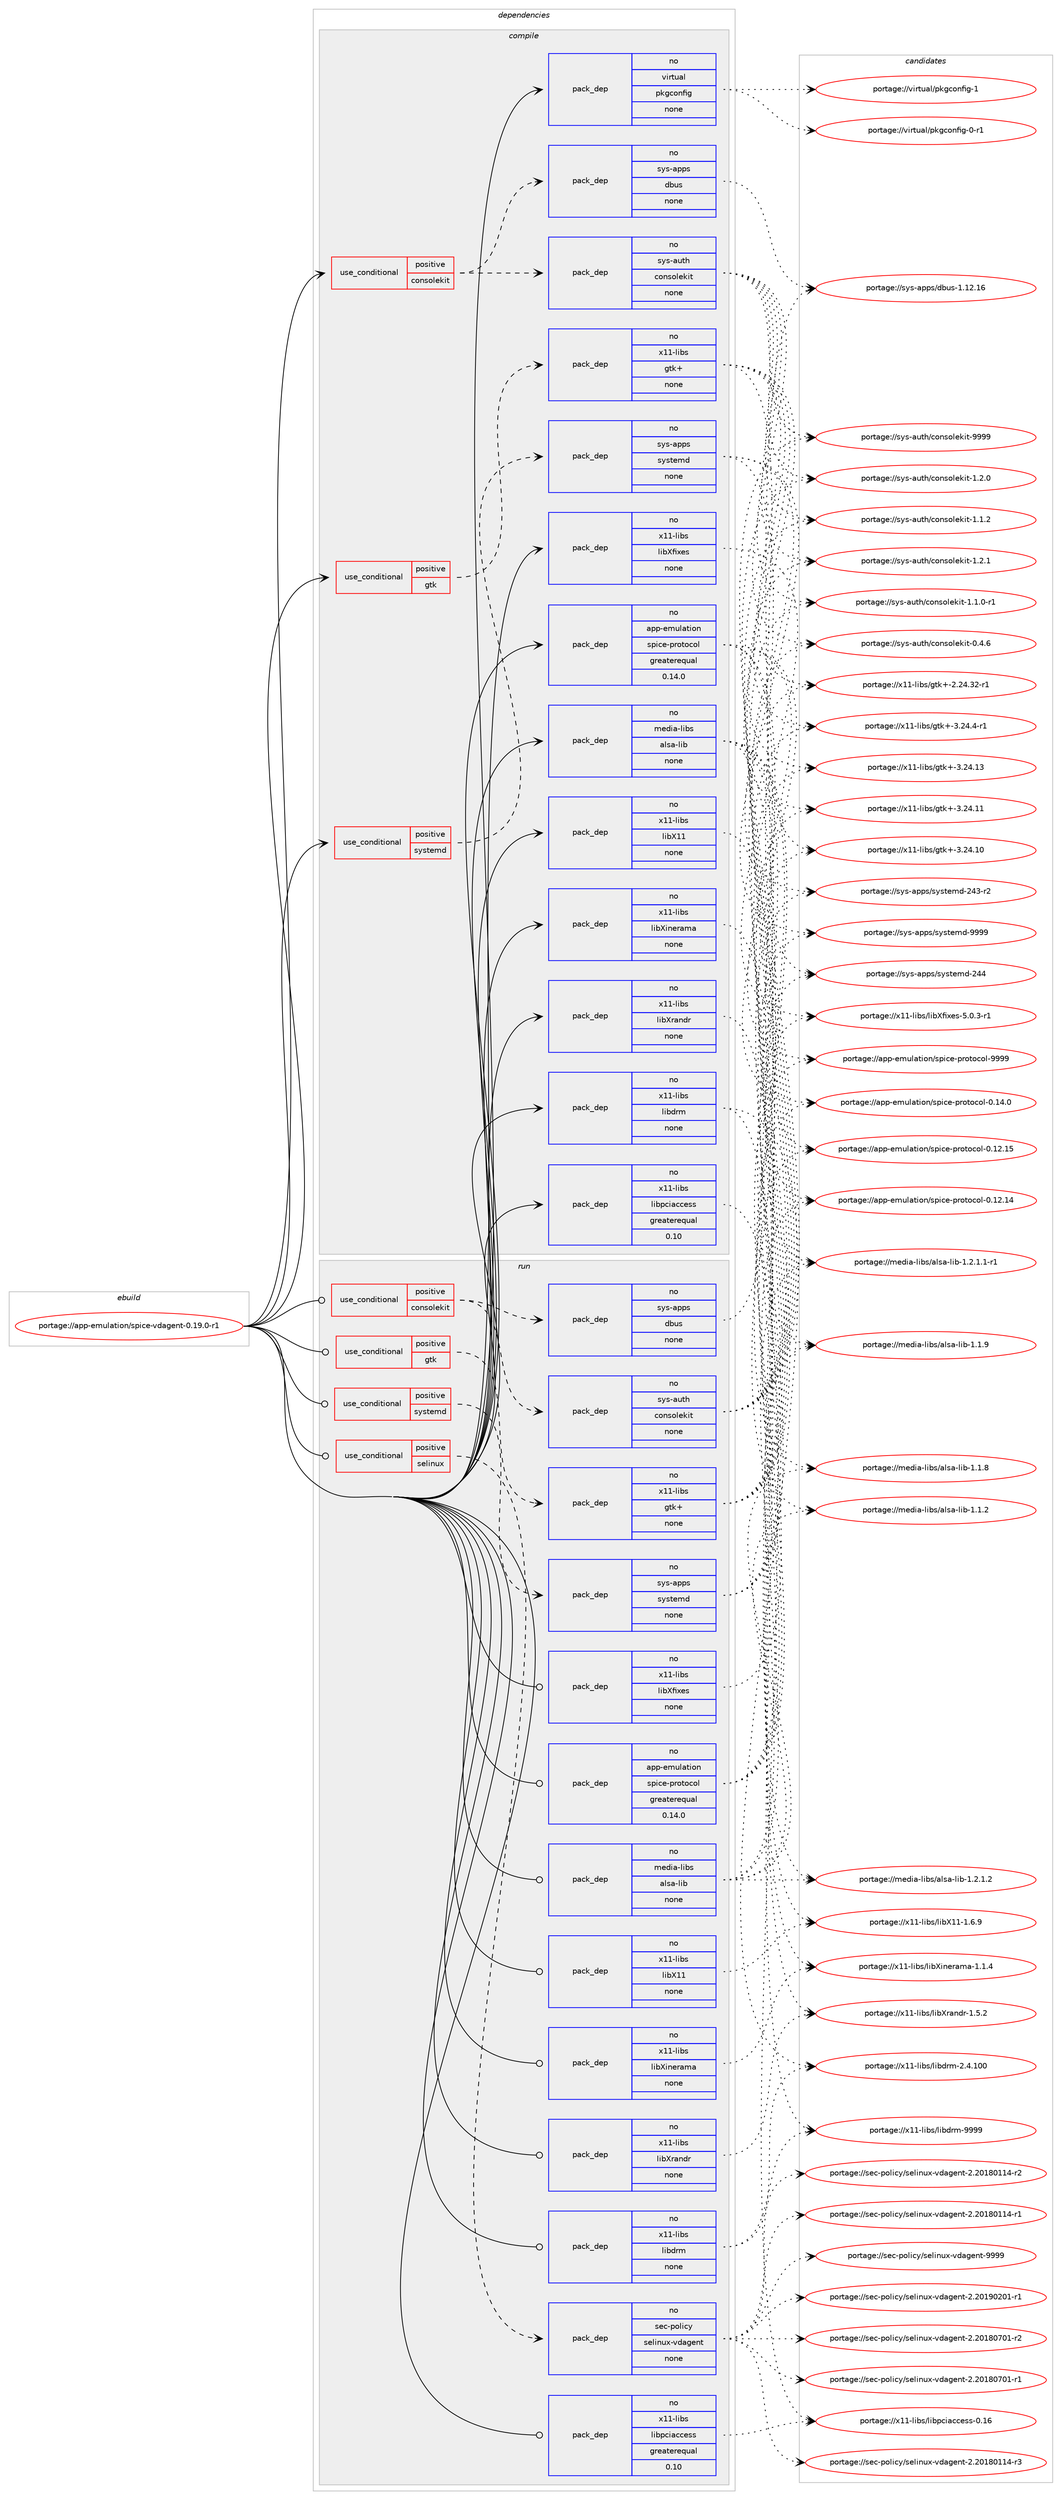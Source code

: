 digraph prolog {

# *************
# Graph options
# *************

newrank=true;
concentrate=true;
compound=true;
graph [rankdir=LR,fontname=Helvetica,fontsize=10,ranksep=1.5];#, ranksep=2.5, nodesep=0.2];
edge  [arrowhead=vee];
node  [fontname=Helvetica,fontsize=10];

# **********
# The ebuild
# **********

subgraph cluster_leftcol {
color=gray;
label=<<i>ebuild</i>>;
id [label="portage://app-emulation/spice-vdagent-0.19.0-r1", color=red, width=4, href="../app-emulation/spice-vdagent-0.19.0-r1.svg"];
}

# ****************
# The dependencies
# ****************

subgraph cluster_midcol {
color=gray;
label=<<i>dependencies</i>>;
subgraph cluster_compile {
fillcolor="#eeeeee";
style=filled;
label=<<i>compile</i>>;
subgraph cond147093 {
dependency625715 [label=<<TABLE BORDER="0" CELLBORDER="1" CELLSPACING="0" CELLPADDING="4"><TR><TD ROWSPAN="3" CELLPADDING="10">use_conditional</TD></TR><TR><TD>positive</TD></TR><TR><TD>consolekit</TD></TR></TABLE>>, shape=none, color=red];
subgraph pack470274 {
dependency625716 [label=<<TABLE BORDER="0" CELLBORDER="1" CELLSPACING="0" CELLPADDING="4" WIDTH="220"><TR><TD ROWSPAN="6" CELLPADDING="30">pack_dep</TD></TR><TR><TD WIDTH="110">no</TD></TR><TR><TD>sys-auth</TD></TR><TR><TD>consolekit</TD></TR><TR><TD>none</TD></TR><TR><TD></TD></TR></TABLE>>, shape=none, color=blue];
}
dependency625715:e -> dependency625716:w [weight=20,style="dashed",arrowhead="vee"];
subgraph pack470275 {
dependency625717 [label=<<TABLE BORDER="0" CELLBORDER="1" CELLSPACING="0" CELLPADDING="4" WIDTH="220"><TR><TD ROWSPAN="6" CELLPADDING="30">pack_dep</TD></TR><TR><TD WIDTH="110">no</TD></TR><TR><TD>sys-apps</TD></TR><TR><TD>dbus</TD></TR><TR><TD>none</TD></TR><TR><TD></TD></TR></TABLE>>, shape=none, color=blue];
}
dependency625715:e -> dependency625717:w [weight=20,style="dashed",arrowhead="vee"];
}
id:e -> dependency625715:w [weight=20,style="solid",arrowhead="vee"];
subgraph cond147094 {
dependency625718 [label=<<TABLE BORDER="0" CELLBORDER="1" CELLSPACING="0" CELLPADDING="4"><TR><TD ROWSPAN="3" CELLPADDING="10">use_conditional</TD></TR><TR><TD>positive</TD></TR><TR><TD>gtk</TD></TR></TABLE>>, shape=none, color=red];
subgraph pack470276 {
dependency625719 [label=<<TABLE BORDER="0" CELLBORDER="1" CELLSPACING="0" CELLPADDING="4" WIDTH="220"><TR><TD ROWSPAN="6" CELLPADDING="30">pack_dep</TD></TR><TR><TD WIDTH="110">no</TD></TR><TR><TD>x11-libs</TD></TR><TR><TD>gtk+</TD></TR><TR><TD>none</TD></TR><TR><TD></TD></TR></TABLE>>, shape=none, color=blue];
}
dependency625718:e -> dependency625719:w [weight=20,style="dashed",arrowhead="vee"];
}
id:e -> dependency625718:w [weight=20,style="solid",arrowhead="vee"];
subgraph cond147095 {
dependency625720 [label=<<TABLE BORDER="0" CELLBORDER="1" CELLSPACING="0" CELLPADDING="4"><TR><TD ROWSPAN="3" CELLPADDING="10">use_conditional</TD></TR><TR><TD>positive</TD></TR><TR><TD>systemd</TD></TR></TABLE>>, shape=none, color=red];
subgraph pack470277 {
dependency625721 [label=<<TABLE BORDER="0" CELLBORDER="1" CELLSPACING="0" CELLPADDING="4" WIDTH="220"><TR><TD ROWSPAN="6" CELLPADDING="30">pack_dep</TD></TR><TR><TD WIDTH="110">no</TD></TR><TR><TD>sys-apps</TD></TR><TR><TD>systemd</TD></TR><TR><TD>none</TD></TR><TR><TD></TD></TR></TABLE>>, shape=none, color=blue];
}
dependency625720:e -> dependency625721:w [weight=20,style="dashed",arrowhead="vee"];
}
id:e -> dependency625720:w [weight=20,style="solid",arrowhead="vee"];
subgraph pack470278 {
dependency625722 [label=<<TABLE BORDER="0" CELLBORDER="1" CELLSPACING="0" CELLPADDING="4" WIDTH="220"><TR><TD ROWSPAN="6" CELLPADDING="30">pack_dep</TD></TR><TR><TD WIDTH="110">no</TD></TR><TR><TD>app-emulation</TD></TR><TR><TD>spice-protocol</TD></TR><TR><TD>greaterequal</TD></TR><TR><TD>0.14.0</TD></TR></TABLE>>, shape=none, color=blue];
}
id:e -> dependency625722:w [weight=20,style="solid",arrowhead="vee"];
subgraph pack470279 {
dependency625723 [label=<<TABLE BORDER="0" CELLBORDER="1" CELLSPACING="0" CELLPADDING="4" WIDTH="220"><TR><TD ROWSPAN="6" CELLPADDING="30">pack_dep</TD></TR><TR><TD WIDTH="110">no</TD></TR><TR><TD>media-libs</TD></TR><TR><TD>alsa-lib</TD></TR><TR><TD>none</TD></TR><TR><TD></TD></TR></TABLE>>, shape=none, color=blue];
}
id:e -> dependency625723:w [weight=20,style="solid",arrowhead="vee"];
subgraph pack470280 {
dependency625724 [label=<<TABLE BORDER="0" CELLBORDER="1" CELLSPACING="0" CELLPADDING="4" WIDTH="220"><TR><TD ROWSPAN="6" CELLPADDING="30">pack_dep</TD></TR><TR><TD WIDTH="110">no</TD></TR><TR><TD>virtual</TD></TR><TR><TD>pkgconfig</TD></TR><TR><TD>none</TD></TR><TR><TD></TD></TR></TABLE>>, shape=none, color=blue];
}
id:e -> dependency625724:w [weight=20,style="solid",arrowhead="vee"];
subgraph pack470281 {
dependency625725 [label=<<TABLE BORDER="0" CELLBORDER="1" CELLSPACING="0" CELLPADDING="4" WIDTH="220"><TR><TD ROWSPAN="6" CELLPADDING="30">pack_dep</TD></TR><TR><TD WIDTH="110">no</TD></TR><TR><TD>x11-libs</TD></TR><TR><TD>libX11</TD></TR><TR><TD>none</TD></TR><TR><TD></TD></TR></TABLE>>, shape=none, color=blue];
}
id:e -> dependency625725:w [weight=20,style="solid",arrowhead="vee"];
subgraph pack470282 {
dependency625726 [label=<<TABLE BORDER="0" CELLBORDER="1" CELLSPACING="0" CELLPADDING="4" WIDTH="220"><TR><TD ROWSPAN="6" CELLPADDING="30">pack_dep</TD></TR><TR><TD WIDTH="110">no</TD></TR><TR><TD>x11-libs</TD></TR><TR><TD>libXfixes</TD></TR><TR><TD>none</TD></TR><TR><TD></TD></TR></TABLE>>, shape=none, color=blue];
}
id:e -> dependency625726:w [weight=20,style="solid",arrowhead="vee"];
subgraph pack470283 {
dependency625727 [label=<<TABLE BORDER="0" CELLBORDER="1" CELLSPACING="0" CELLPADDING="4" WIDTH="220"><TR><TD ROWSPAN="6" CELLPADDING="30">pack_dep</TD></TR><TR><TD WIDTH="110">no</TD></TR><TR><TD>x11-libs</TD></TR><TR><TD>libXinerama</TD></TR><TR><TD>none</TD></TR><TR><TD></TD></TR></TABLE>>, shape=none, color=blue];
}
id:e -> dependency625727:w [weight=20,style="solid",arrowhead="vee"];
subgraph pack470284 {
dependency625728 [label=<<TABLE BORDER="0" CELLBORDER="1" CELLSPACING="0" CELLPADDING="4" WIDTH="220"><TR><TD ROWSPAN="6" CELLPADDING="30">pack_dep</TD></TR><TR><TD WIDTH="110">no</TD></TR><TR><TD>x11-libs</TD></TR><TR><TD>libXrandr</TD></TR><TR><TD>none</TD></TR><TR><TD></TD></TR></TABLE>>, shape=none, color=blue];
}
id:e -> dependency625728:w [weight=20,style="solid",arrowhead="vee"];
subgraph pack470285 {
dependency625729 [label=<<TABLE BORDER="0" CELLBORDER="1" CELLSPACING="0" CELLPADDING="4" WIDTH="220"><TR><TD ROWSPAN="6" CELLPADDING="30">pack_dep</TD></TR><TR><TD WIDTH="110">no</TD></TR><TR><TD>x11-libs</TD></TR><TR><TD>libdrm</TD></TR><TR><TD>none</TD></TR><TR><TD></TD></TR></TABLE>>, shape=none, color=blue];
}
id:e -> dependency625729:w [weight=20,style="solid",arrowhead="vee"];
subgraph pack470286 {
dependency625730 [label=<<TABLE BORDER="0" CELLBORDER="1" CELLSPACING="0" CELLPADDING="4" WIDTH="220"><TR><TD ROWSPAN="6" CELLPADDING="30">pack_dep</TD></TR><TR><TD WIDTH="110">no</TD></TR><TR><TD>x11-libs</TD></TR><TR><TD>libpciaccess</TD></TR><TR><TD>greaterequal</TD></TR><TR><TD>0.10</TD></TR></TABLE>>, shape=none, color=blue];
}
id:e -> dependency625730:w [weight=20,style="solid",arrowhead="vee"];
}
subgraph cluster_compileandrun {
fillcolor="#eeeeee";
style=filled;
label=<<i>compile and run</i>>;
}
subgraph cluster_run {
fillcolor="#eeeeee";
style=filled;
label=<<i>run</i>>;
subgraph cond147096 {
dependency625731 [label=<<TABLE BORDER="0" CELLBORDER="1" CELLSPACING="0" CELLPADDING="4"><TR><TD ROWSPAN="3" CELLPADDING="10">use_conditional</TD></TR><TR><TD>positive</TD></TR><TR><TD>consolekit</TD></TR></TABLE>>, shape=none, color=red];
subgraph pack470287 {
dependency625732 [label=<<TABLE BORDER="0" CELLBORDER="1" CELLSPACING="0" CELLPADDING="4" WIDTH="220"><TR><TD ROWSPAN="6" CELLPADDING="30">pack_dep</TD></TR><TR><TD WIDTH="110">no</TD></TR><TR><TD>sys-auth</TD></TR><TR><TD>consolekit</TD></TR><TR><TD>none</TD></TR><TR><TD></TD></TR></TABLE>>, shape=none, color=blue];
}
dependency625731:e -> dependency625732:w [weight=20,style="dashed",arrowhead="vee"];
subgraph pack470288 {
dependency625733 [label=<<TABLE BORDER="0" CELLBORDER="1" CELLSPACING="0" CELLPADDING="4" WIDTH="220"><TR><TD ROWSPAN="6" CELLPADDING="30">pack_dep</TD></TR><TR><TD WIDTH="110">no</TD></TR><TR><TD>sys-apps</TD></TR><TR><TD>dbus</TD></TR><TR><TD>none</TD></TR><TR><TD></TD></TR></TABLE>>, shape=none, color=blue];
}
dependency625731:e -> dependency625733:w [weight=20,style="dashed",arrowhead="vee"];
}
id:e -> dependency625731:w [weight=20,style="solid",arrowhead="odot"];
subgraph cond147097 {
dependency625734 [label=<<TABLE BORDER="0" CELLBORDER="1" CELLSPACING="0" CELLPADDING="4"><TR><TD ROWSPAN="3" CELLPADDING="10">use_conditional</TD></TR><TR><TD>positive</TD></TR><TR><TD>gtk</TD></TR></TABLE>>, shape=none, color=red];
subgraph pack470289 {
dependency625735 [label=<<TABLE BORDER="0" CELLBORDER="1" CELLSPACING="0" CELLPADDING="4" WIDTH="220"><TR><TD ROWSPAN="6" CELLPADDING="30">pack_dep</TD></TR><TR><TD WIDTH="110">no</TD></TR><TR><TD>x11-libs</TD></TR><TR><TD>gtk+</TD></TR><TR><TD>none</TD></TR><TR><TD></TD></TR></TABLE>>, shape=none, color=blue];
}
dependency625734:e -> dependency625735:w [weight=20,style="dashed",arrowhead="vee"];
}
id:e -> dependency625734:w [weight=20,style="solid",arrowhead="odot"];
subgraph cond147098 {
dependency625736 [label=<<TABLE BORDER="0" CELLBORDER="1" CELLSPACING="0" CELLPADDING="4"><TR><TD ROWSPAN="3" CELLPADDING="10">use_conditional</TD></TR><TR><TD>positive</TD></TR><TR><TD>selinux</TD></TR></TABLE>>, shape=none, color=red];
subgraph pack470290 {
dependency625737 [label=<<TABLE BORDER="0" CELLBORDER="1" CELLSPACING="0" CELLPADDING="4" WIDTH="220"><TR><TD ROWSPAN="6" CELLPADDING="30">pack_dep</TD></TR><TR><TD WIDTH="110">no</TD></TR><TR><TD>sec-policy</TD></TR><TR><TD>selinux-vdagent</TD></TR><TR><TD>none</TD></TR><TR><TD></TD></TR></TABLE>>, shape=none, color=blue];
}
dependency625736:e -> dependency625737:w [weight=20,style="dashed",arrowhead="vee"];
}
id:e -> dependency625736:w [weight=20,style="solid",arrowhead="odot"];
subgraph cond147099 {
dependency625738 [label=<<TABLE BORDER="0" CELLBORDER="1" CELLSPACING="0" CELLPADDING="4"><TR><TD ROWSPAN="3" CELLPADDING="10">use_conditional</TD></TR><TR><TD>positive</TD></TR><TR><TD>systemd</TD></TR></TABLE>>, shape=none, color=red];
subgraph pack470291 {
dependency625739 [label=<<TABLE BORDER="0" CELLBORDER="1" CELLSPACING="0" CELLPADDING="4" WIDTH="220"><TR><TD ROWSPAN="6" CELLPADDING="30">pack_dep</TD></TR><TR><TD WIDTH="110">no</TD></TR><TR><TD>sys-apps</TD></TR><TR><TD>systemd</TD></TR><TR><TD>none</TD></TR><TR><TD></TD></TR></TABLE>>, shape=none, color=blue];
}
dependency625738:e -> dependency625739:w [weight=20,style="dashed",arrowhead="vee"];
}
id:e -> dependency625738:w [weight=20,style="solid",arrowhead="odot"];
subgraph pack470292 {
dependency625740 [label=<<TABLE BORDER="0" CELLBORDER="1" CELLSPACING="0" CELLPADDING="4" WIDTH="220"><TR><TD ROWSPAN="6" CELLPADDING="30">pack_dep</TD></TR><TR><TD WIDTH="110">no</TD></TR><TR><TD>app-emulation</TD></TR><TR><TD>spice-protocol</TD></TR><TR><TD>greaterequal</TD></TR><TR><TD>0.14.0</TD></TR></TABLE>>, shape=none, color=blue];
}
id:e -> dependency625740:w [weight=20,style="solid",arrowhead="odot"];
subgraph pack470293 {
dependency625741 [label=<<TABLE BORDER="0" CELLBORDER="1" CELLSPACING="0" CELLPADDING="4" WIDTH="220"><TR><TD ROWSPAN="6" CELLPADDING="30">pack_dep</TD></TR><TR><TD WIDTH="110">no</TD></TR><TR><TD>media-libs</TD></TR><TR><TD>alsa-lib</TD></TR><TR><TD>none</TD></TR><TR><TD></TD></TR></TABLE>>, shape=none, color=blue];
}
id:e -> dependency625741:w [weight=20,style="solid",arrowhead="odot"];
subgraph pack470294 {
dependency625742 [label=<<TABLE BORDER="0" CELLBORDER="1" CELLSPACING="0" CELLPADDING="4" WIDTH="220"><TR><TD ROWSPAN="6" CELLPADDING="30">pack_dep</TD></TR><TR><TD WIDTH="110">no</TD></TR><TR><TD>x11-libs</TD></TR><TR><TD>libX11</TD></TR><TR><TD>none</TD></TR><TR><TD></TD></TR></TABLE>>, shape=none, color=blue];
}
id:e -> dependency625742:w [weight=20,style="solid",arrowhead="odot"];
subgraph pack470295 {
dependency625743 [label=<<TABLE BORDER="0" CELLBORDER="1" CELLSPACING="0" CELLPADDING="4" WIDTH="220"><TR><TD ROWSPAN="6" CELLPADDING="30">pack_dep</TD></TR><TR><TD WIDTH="110">no</TD></TR><TR><TD>x11-libs</TD></TR><TR><TD>libXfixes</TD></TR><TR><TD>none</TD></TR><TR><TD></TD></TR></TABLE>>, shape=none, color=blue];
}
id:e -> dependency625743:w [weight=20,style="solid",arrowhead="odot"];
subgraph pack470296 {
dependency625744 [label=<<TABLE BORDER="0" CELLBORDER="1" CELLSPACING="0" CELLPADDING="4" WIDTH="220"><TR><TD ROWSPAN="6" CELLPADDING="30">pack_dep</TD></TR><TR><TD WIDTH="110">no</TD></TR><TR><TD>x11-libs</TD></TR><TR><TD>libXinerama</TD></TR><TR><TD>none</TD></TR><TR><TD></TD></TR></TABLE>>, shape=none, color=blue];
}
id:e -> dependency625744:w [weight=20,style="solid",arrowhead="odot"];
subgraph pack470297 {
dependency625745 [label=<<TABLE BORDER="0" CELLBORDER="1" CELLSPACING="0" CELLPADDING="4" WIDTH="220"><TR><TD ROWSPAN="6" CELLPADDING="30">pack_dep</TD></TR><TR><TD WIDTH="110">no</TD></TR><TR><TD>x11-libs</TD></TR><TR><TD>libXrandr</TD></TR><TR><TD>none</TD></TR><TR><TD></TD></TR></TABLE>>, shape=none, color=blue];
}
id:e -> dependency625745:w [weight=20,style="solid",arrowhead="odot"];
subgraph pack470298 {
dependency625746 [label=<<TABLE BORDER="0" CELLBORDER="1" CELLSPACING="0" CELLPADDING="4" WIDTH="220"><TR><TD ROWSPAN="6" CELLPADDING="30">pack_dep</TD></TR><TR><TD WIDTH="110">no</TD></TR><TR><TD>x11-libs</TD></TR><TR><TD>libdrm</TD></TR><TR><TD>none</TD></TR><TR><TD></TD></TR></TABLE>>, shape=none, color=blue];
}
id:e -> dependency625746:w [weight=20,style="solid",arrowhead="odot"];
subgraph pack470299 {
dependency625747 [label=<<TABLE BORDER="0" CELLBORDER="1" CELLSPACING="0" CELLPADDING="4" WIDTH="220"><TR><TD ROWSPAN="6" CELLPADDING="30">pack_dep</TD></TR><TR><TD WIDTH="110">no</TD></TR><TR><TD>x11-libs</TD></TR><TR><TD>libpciaccess</TD></TR><TR><TD>greaterequal</TD></TR><TR><TD>0.10</TD></TR></TABLE>>, shape=none, color=blue];
}
id:e -> dependency625747:w [weight=20,style="solid",arrowhead="odot"];
}
}

# **************
# The candidates
# **************

subgraph cluster_choices {
rank=same;
color=gray;
label=<<i>candidates</i>>;

subgraph choice470274 {
color=black;
nodesep=1;
choice115121115459711711610447991111101151111081011071051164557575757 [label="portage://sys-auth/consolekit-9999", color=red, width=4,href="../sys-auth/consolekit-9999.svg"];
choice11512111545971171161044799111110115111108101107105116454946504649 [label="portage://sys-auth/consolekit-1.2.1", color=red, width=4,href="../sys-auth/consolekit-1.2.1.svg"];
choice11512111545971171161044799111110115111108101107105116454946504648 [label="portage://sys-auth/consolekit-1.2.0", color=red, width=4,href="../sys-auth/consolekit-1.2.0.svg"];
choice11512111545971171161044799111110115111108101107105116454946494650 [label="portage://sys-auth/consolekit-1.1.2", color=red, width=4,href="../sys-auth/consolekit-1.1.2.svg"];
choice115121115459711711610447991111101151111081011071051164549464946484511449 [label="portage://sys-auth/consolekit-1.1.0-r1", color=red, width=4,href="../sys-auth/consolekit-1.1.0-r1.svg"];
choice11512111545971171161044799111110115111108101107105116454846524654 [label="portage://sys-auth/consolekit-0.4.6", color=red, width=4,href="../sys-auth/consolekit-0.4.6.svg"];
dependency625716:e -> choice115121115459711711610447991111101151111081011071051164557575757:w [style=dotted,weight="100"];
dependency625716:e -> choice11512111545971171161044799111110115111108101107105116454946504649:w [style=dotted,weight="100"];
dependency625716:e -> choice11512111545971171161044799111110115111108101107105116454946504648:w [style=dotted,weight="100"];
dependency625716:e -> choice11512111545971171161044799111110115111108101107105116454946494650:w [style=dotted,weight="100"];
dependency625716:e -> choice115121115459711711610447991111101151111081011071051164549464946484511449:w [style=dotted,weight="100"];
dependency625716:e -> choice11512111545971171161044799111110115111108101107105116454846524654:w [style=dotted,weight="100"];
}
subgraph choice470275 {
color=black;
nodesep=1;
choice115121115459711211211547100981171154549464950464954 [label="portage://sys-apps/dbus-1.12.16", color=red, width=4,href="../sys-apps/dbus-1.12.16.svg"];
dependency625717:e -> choice115121115459711211211547100981171154549464950464954:w [style=dotted,weight="100"];
}
subgraph choice470276 {
color=black;
nodesep=1;
choice120494945108105981154710311610743455146505246524511449 [label="portage://x11-libs/gtk+-3.24.4-r1", color=red, width=4,href="../x11-libs/gtk+-3.24.4-r1.svg"];
choice1204949451081059811547103116107434551465052464951 [label="portage://x11-libs/gtk+-3.24.13", color=red, width=4,href="../x11-libs/gtk+-3.24.13.svg"];
choice1204949451081059811547103116107434551465052464949 [label="portage://x11-libs/gtk+-3.24.11", color=red, width=4,href="../x11-libs/gtk+-3.24.11.svg"];
choice1204949451081059811547103116107434551465052464948 [label="portage://x11-libs/gtk+-3.24.10", color=red, width=4,href="../x11-libs/gtk+-3.24.10.svg"];
choice12049494510810598115471031161074345504650524651504511449 [label="portage://x11-libs/gtk+-2.24.32-r1", color=red, width=4,href="../x11-libs/gtk+-2.24.32-r1.svg"];
dependency625719:e -> choice120494945108105981154710311610743455146505246524511449:w [style=dotted,weight="100"];
dependency625719:e -> choice1204949451081059811547103116107434551465052464951:w [style=dotted,weight="100"];
dependency625719:e -> choice1204949451081059811547103116107434551465052464949:w [style=dotted,weight="100"];
dependency625719:e -> choice1204949451081059811547103116107434551465052464948:w [style=dotted,weight="100"];
dependency625719:e -> choice12049494510810598115471031161074345504650524651504511449:w [style=dotted,weight="100"];
}
subgraph choice470277 {
color=black;
nodesep=1;
choice1151211154597112112115471151211151161011091004557575757 [label="portage://sys-apps/systemd-9999", color=red, width=4,href="../sys-apps/systemd-9999.svg"];
choice11512111545971121121154711512111511610110910045505252 [label="portage://sys-apps/systemd-244", color=red, width=4,href="../sys-apps/systemd-244.svg"];
choice115121115459711211211547115121115116101109100455052514511450 [label="portage://sys-apps/systemd-243-r2", color=red, width=4,href="../sys-apps/systemd-243-r2.svg"];
dependency625721:e -> choice1151211154597112112115471151211151161011091004557575757:w [style=dotted,weight="100"];
dependency625721:e -> choice11512111545971121121154711512111511610110910045505252:w [style=dotted,weight="100"];
dependency625721:e -> choice115121115459711211211547115121115116101109100455052514511450:w [style=dotted,weight="100"];
}
subgraph choice470278 {
color=black;
nodesep=1;
choice971121124510110911710897116105111110471151121059910145112114111116111991111084557575757 [label="portage://app-emulation/spice-protocol-9999", color=red, width=4,href="../app-emulation/spice-protocol-9999.svg"];
choice9711211245101109117108971161051111104711511210599101451121141111161119911110845484649524648 [label="portage://app-emulation/spice-protocol-0.14.0", color=red, width=4,href="../app-emulation/spice-protocol-0.14.0.svg"];
choice971121124510110911710897116105111110471151121059910145112114111116111991111084548464950464953 [label="portage://app-emulation/spice-protocol-0.12.15", color=red, width=4,href="../app-emulation/spice-protocol-0.12.15.svg"];
choice971121124510110911710897116105111110471151121059910145112114111116111991111084548464950464952 [label="portage://app-emulation/spice-protocol-0.12.14", color=red, width=4,href="../app-emulation/spice-protocol-0.12.14.svg"];
dependency625722:e -> choice971121124510110911710897116105111110471151121059910145112114111116111991111084557575757:w [style=dotted,weight="100"];
dependency625722:e -> choice9711211245101109117108971161051111104711511210599101451121141111161119911110845484649524648:w [style=dotted,weight="100"];
dependency625722:e -> choice971121124510110911710897116105111110471151121059910145112114111116111991111084548464950464953:w [style=dotted,weight="100"];
dependency625722:e -> choice971121124510110911710897116105111110471151121059910145112114111116111991111084548464950464952:w [style=dotted,weight="100"];
}
subgraph choice470279 {
color=black;
nodesep=1;
choice10910110010597451081059811547971081159745108105984549465046494650 [label="portage://media-libs/alsa-lib-1.2.1.2", color=red, width=4,href="../media-libs/alsa-lib-1.2.1.2.svg"];
choice109101100105974510810598115479710811597451081059845494650464946494511449 [label="portage://media-libs/alsa-lib-1.2.1.1-r1", color=red, width=4,href="../media-libs/alsa-lib-1.2.1.1-r1.svg"];
choice1091011001059745108105981154797108115974510810598454946494657 [label="portage://media-libs/alsa-lib-1.1.9", color=red, width=4,href="../media-libs/alsa-lib-1.1.9.svg"];
choice1091011001059745108105981154797108115974510810598454946494656 [label="portage://media-libs/alsa-lib-1.1.8", color=red, width=4,href="../media-libs/alsa-lib-1.1.8.svg"];
choice1091011001059745108105981154797108115974510810598454946494650 [label="portage://media-libs/alsa-lib-1.1.2", color=red, width=4,href="../media-libs/alsa-lib-1.1.2.svg"];
dependency625723:e -> choice10910110010597451081059811547971081159745108105984549465046494650:w [style=dotted,weight="100"];
dependency625723:e -> choice109101100105974510810598115479710811597451081059845494650464946494511449:w [style=dotted,weight="100"];
dependency625723:e -> choice1091011001059745108105981154797108115974510810598454946494657:w [style=dotted,weight="100"];
dependency625723:e -> choice1091011001059745108105981154797108115974510810598454946494656:w [style=dotted,weight="100"];
dependency625723:e -> choice1091011001059745108105981154797108115974510810598454946494650:w [style=dotted,weight="100"];
}
subgraph choice470280 {
color=black;
nodesep=1;
choice1181051141161179710847112107103991111101021051034549 [label="portage://virtual/pkgconfig-1", color=red, width=4,href="../virtual/pkgconfig-1.svg"];
choice11810511411611797108471121071039911111010210510345484511449 [label="portage://virtual/pkgconfig-0-r1", color=red, width=4,href="../virtual/pkgconfig-0-r1.svg"];
dependency625724:e -> choice1181051141161179710847112107103991111101021051034549:w [style=dotted,weight="100"];
dependency625724:e -> choice11810511411611797108471121071039911111010210510345484511449:w [style=dotted,weight="100"];
}
subgraph choice470281 {
color=black;
nodesep=1;
choice120494945108105981154710810598884949454946544657 [label="portage://x11-libs/libX11-1.6.9", color=red, width=4,href="../x11-libs/libX11-1.6.9.svg"];
dependency625725:e -> choice120494945108105981154710810598884949454946544657:w [style=dotted,weight="100"];
}
subgraph choice470282 {
color=black;
nodesep=1;
choice120494945108105981154710810598881021051201011154553464846514511449 [label="portage://x11-libs/libXfixes-5.0.3-r1", color=red, width=4,href="../x11-libs/libXfixes-5.0.3-r1.svg"];
dependency625726:e -> choice120494945108105981154710810598881021051201011154553464846514511449:w [style=dotted,weight="100"];
}
subgraph choice470283 {
color=black;
nodesep=1;
choice120494945108105981154710810598881051101011149710997454946494652 [label="portage://x11-libs/libXinerama-1.1.4", color=red, width=4,href="../x11-libs/libXinerama-1.1.4.svg"];
dependency625727:e -> choice120494945108105981154710810598881051101011149710997454946494652:w [style=dotted,weight="100"];
}
subgraph choice470284 {
color=black;
nodesep=1;
choice1204949451081059811547108105988811497110100114454946534650 [label="portage://x11-libs/libXrandr-1.5.2", color=red, width=4,href="../x11-libs/libXrandr-1.5.2.svg"];
dependency625728:e -> choice1204949451081059811547108105988811497110100114454946534650:w [style=dotted,weight="100"];
}
subgraph choice470285 {
color=black;
nodesep=1;
choice1204949451081059811547108105981001141094557575757 [label="portage://x11-libs/libdrm-9999", color=red, width=4,href="../x11-libs/libdrm-9999.svg"];
choice1204949451081059811547108105981001141094550465246494848 [label="portage://x11-libs/libdrm-2.4.100", color=red, width=4,href="../x11-libs/libdrm-2.4.100.svg"];
dependency625729:e -> choice1204949451081059811547108105981001141094557575757:w [style=dotted,weight="100"];
dependency625729:e -> choice1204949451081059811547108105981001141094550465246494848:w [style=dotted,weight="100"];
}
subgraph choice470286 {
color=black;
nodesep=1;
choice120494945108105981154710810598112991059799991011151154548464954 [label="portage://x11-libs/libpciaccess-0.16", color=red, width=4,href="../x11-libs/libpciaccess-0.16.svg"];
dependency625730:e -> choice120494945108105981154710810598112991059799991011151154548464954:w [style=dotted,weight="100"];
}
subgraph choice470287 {
color=black;
nodesep=1;
choice115121115459711711610447991111101151111081011071051164557575757 [label="portage://sys-auth/consolekit-9999", color=red, width=4,href="../sys-auth/consolekit-9999.svg"];
choice11512111545971171161044799111110115111108101107105116454946504649 [label="portage://sys-auth/consolekit-1.2.1", color=red, width=4,href="../sys-auth/consolekit-1.2.1.svg"];
choice11512111545971171161044799111110115111108101107105116454946504648 [label="portage://sys-auth/consolekit-1.2.0", color=red, width=4,href="../sys-auth/consolekit-1.2.0.svg"];
choice11512111545971171161044799111110115111108101107105116454946494650 [label="portage://sys-auth/consolekit-1.1.2", color=red, width=4,href="../sys-auth/consolekit-1.1.2.svg"];
choice115121115459711711610447991111101151111081011071051164549464946484511449 [label="portage://sys-auth/consolekit-1.1.0-r1", color=red, width=4,href="../sys-auth/consolekit-1.1.0-r1.svg"];
choice11512111545971171161044799111110115111108101107105116454846524654 [label="portage://sys-auth/consolekit-0.4.6", color=red, width=4,href="../sys-auth/consolekit-0.4.6.svg"];
dependency625732:e -> choice115121115459711711610447991111101151111081011071051164557575757:w [style=dotted,weight="100"];
dependency625732:e -> choice11512111545971171161044799111110115111108101107105116454946504649:w [style=dotted,weight="100"];
dependency625732:e -> choice11512111545971171161044799111110115111108101107105116454946504648:w [style=dotted,weight="100"];
dependency625732:e -> choice11512111545971171161044799111110115111108101107105116454946494650:w [style=dotted,weight="100"];
dependency625732:e -> choice115121115459711711610447991111101151111081011071051164549464946484511449:w [style=dotted,weight="100"];
dependency625732:e -> choice11512111545971171161044799111110115111108101107105116454846524654:w [style=dotted,weight="100"];
}
subgraph choice470288 {
color=black;
nodesep=1;
choice115121115459711211211547100981171154549464950464954 [label="portage://sys-apps/dbus-1.12.16", color=red, width=4,href="../sys-apps/dbus-1.12.16.svg"];
dependency625733:e -> choice115121115459711211211547100981171154549464950464954:w [style=dotted,weight="100"];
}
subgraph choice470289 {
color=black;
nodesep=1;
choice120494945108105981154710311610743455146505246524511449 [label="portage://x11-libs/gtk+-3.24.4-r1", color=red, width=4,href="../x11-libs/gtk+-3.24.4-r1.svg"];
choice1204949451081059811547103116107434551465052464951 [label="portage://x11-libs/gtk+-3.24.13", color=red, width=4,href="../x11-libs/gtk+-3.24.13.svg"];
choice1204949451081059811547103116107434551465052464949 [label="portage://x11-libs/gtk+-3.24.11", color=red, width=4,href="../x11-libs/gtk+-3.24.11.svg"];
choice1204949451081059811547103116107434551465052464948 [label="portage://x11-libs/gtk+-3.24.10", color=red, width=4,href="../x11-libs/gtk+-3.24.10.svg"];
choice12049494510810598115471031161074345504650524651504511449 [label="portage://x11-libs/gtk+-2.24.32-r1", color=red, width=4,href="../x11-libs/gtk+-2.24.32-r1.svg"];
dependency625735:e -> choice120494945108105981154710311610743455146505246524511449:w [style=dotted,weight="100"];
dependency625735:e -> choice1204949451081059811547103116107434551465052464951:w [style=dotted,weight="100"];
dependency625735:e -> choice1204949451081059811547103116107434551465052464949:w [style=dotted,weight="100"];
dependency625735:e -> choice1204949451081059811547103116107434551465052464948:w [style=dotted,weight="100"];
dependency625735:e -> choice12049494510810598115471031161074345504650524651504511449:w [style=dotted,weight="100"];
}
subgraph choice470290 {
color=black;
nodesep=1;
choice1151019945112111108105991214711510110810511011712045118100971031011101164557575757 [label="portage://sec-policy/selinux-vdagent-9999", color=red, width=4,href="../sec-policy/selinux-vdagent-9999.svg"];
choice11510199451121111081059912147115101108105110117120451181009710310111011645504650484957485048494511449 [label="portage://sec-policy/selinux-vdagent-2.20190201-r1", color=red, width=4,href="../sec-policy/selinux-vdagent-2.20190201-r1.svg"];
choice11510199451121111081059912147115101108105110117120451181009710310111011645504650484956485548494511450 [label="portage://sec-policy/selinux-vdagent-2.20180701-r2", color=red, width=4,href="../sec-policy/selinux-vdagent-2.20180701-r2.svg"];
choice11510199451121111081059912147115101108105110117120451181009710310111011645504650484956485548494511449 [label="portage://sec-policy/selinux-vdagent-2.20180701-r1", color=red, width=4,href="../sec-policy/selinux-vdagent-2.20180701-r1.svg"];
choice11510199451121111081059912147115101108105110117120451181009710310111011645504650484956484949524511451 [label="portage://sec-policy/selinux-vdagent-2.20180114-r3", color=red, width=4,href="../sec-policy/selinux-vdagent-2.20180114-r3.svg"];
choice11510199451121111081059912147115101108105110117120451181009710310111011645504650484956484949524511450 [label="portage://sec-policy/selinux-vdagent-2.20180114-r2", color=red, width=4,href="../sec-policy/selinux-vdagent-2.20180114-r2.svg"];
choice11510199451121111081059912147115101108105110117120451181009710310111011645504650484956484949524511449 [label="portage://sec-policy/selinux-vdagent-2.20180114-r1", color=red, width=4,href="../sec-policy/selinux-vdagent-2.20180114-r1.svg"];
dependency625737:e -> choice1151019945112111108105991214711510110810511011712045118100971031011101164557575757:w [style=dotted,weight="100"];
dependency625737:e -> choice11510199451121111081059912147115101108105110117120451181009710310111011645504650484957485048494511449:w [style=dotted,weight="100"];
dependency625737:e -> choice11510199451121111081059912147115101108105110117120451181009710310111011645504650484956485548494511450:w [style=dotted,weight="100"];
dependency625737:e -> choice11510199451121111081059912147115101108105110117120451181009710310111011645504650484956485548494511449:w [style=dotted,weight="100"];
dependency625737:e -> choice11510199451121111081059912147115101108105110117120451181009710310111011645504650484956484949524511451:w [style=dotted,weight="100"];
dependency625737:e -> choice11510199451121111081059912147115101108105110117120451181009710310111011645504650484956484949524511450:w [style=dotted,weight="100"];
dependency625737:e -> choice11510199451121111081059912147115101108105110117120451181009710310111011645504650484956484949524511449:w [style=dotted,weight="100"];
}
subgraph choice470291 {
color=black;
nodesep=1;
choice1151211154597112112115471151211151161011091004557575757 [label="portage://sys-apps/systemd-9999", color=red, width=4,href="../sys-apps/systemd-9999.svg"];
choice11512111545971121121154711512111511610110910045505252 [label="portage://sys-apps/systemd-244", color=red, width=4,href="../sys-apps/systemd-244.svg"];
choice115121115459711211211547115121115116101109100455052514511450 [label="portage://sys-apps/systemd-243-r2", color=red, width=4,href="../sys-apps/systemd-243-r2.svg"];
dependency625739:e -> choice1151211154597112112115471151211151161011091004557575757:w [style=dotted,weight="100"];
dependency625739:e -> choice11512111545971121121154711512111511610110910045505252:w [style=dotted,weight="100"];
dependency625739:e -> choice115121115459711211211547115121115116101109100455052514511450:w [style=dotted,weight="100"];
}
subgraph choice470292 {
color=black;
nodesep=1;
choice971121124510110911710897116105111110471151121059910145112114111116111991111084557575757 [label="portage://app-emulation/spice-protocol-9999", color=red, width=4,href="../app-emulation/spice-protocol-9999.svg"];
choice9711211245101109117108971161051111104711511210599101451121141111161119911110845484649524648 [label="portage://app-emulation/spice-protocol-0.14.0", color=red, width=4,href="../app-emulation/spice-protocol-0.14.0.svg"];
choice971121124510110911710897116105111110471151121059910145112114111116111991111084548464950464953 [label="portage://app-emulation/spice-protocol-0.12.15", color=red, width=4,href="../app-emulation/spice-protocol-0.12.15.svg"];
choice971121124510110911710897116105111110471151121059910145112114111116111991111084548464950464952 [label="portage://app-emulation/spice-protocol-0.12.14", color=red, width=4,href="../app-emulation/spice-protocol-0.12.14.svg"];
dependency625740:e -> choice971121124510110911710897116105111110471151121059910145112114111116111991111084557575757:w [style=dotted,weight="100"];
dependency625740:e -> choice9711211245101109117108971161051111104711511210599101451121141111161119911110845484649524648:w [style=dotted,weight="100"];
dependency625740:e -> choice971121124510110911710897116105111110471151121059910145112114111116111991111084548464950464953:w [style=dotted,weight="100"];
dependency625740:e -> choice971121124510110911710897116105111110471151121059910145112114111116111991111084548464950464952:w [style=dotted,weight="100"];
}
subgraph choice470293 {
color=black;
nodesep=1;
choice10910110010597451081059811547971081159745108105984549465046494650 [label="portage://media-libs/alsa-lib-1.2.1.2", color=red, width=4,href="../media-libs/alsa-lib-1.2.1.2.svg"];
choice109101100105974510810598115479710811597451081059845494650464946494511449 [label="portage://media-libs/alsa-lib-1.2.1.1-r1", color=red, width=4,href="../media-libs/alsa-lib-1.2.1.1-r1.svg"];
choice1091011001059745108105981154797108115974510810598454946494657 [label="portage://media-libs/alsa-lib-1.1.9", color=red, width=4,href="../media-libs/alsa-lib-1.1.9.svg"];
choice1091011001059745108105981154797108115974510810598454946494656 [label="portage://media-libs/alsa-lib-1.1.8", color=red, width=4,href="../media-libs/alsa-lib-1.1.8.svg"];
choice1091011001059745108105981154797108115974510810598454946494650 [label="portage://media-libs/alsa-lib-1.1.2", color=red, width=4,href="../media-libs/alsa-lib-1.1.2.svg"];
dependency625741:e -> choice10910110010597451081059811547971081159745108105984549465046494650:w [style=dotted,weight="100"];
dependency625741:e -> choice109101100105974510810598115479710811597451081059845494650464946494511449:w [style=dotted,weight="100"];
dependency625741:e -> choice1091011001059745108105981154797108115974510810598454946494657:w [style=dotted,weight="100"];
dependency625741:e -> choice1091011001059745108105981154797108115974510810598454946494656:w [style=dotted,weight="100"];
dependency625741:e -> choice1091011001059745108105981154797108115974510810598454946494650:w [style=dotted,weight="100"];
}
subgraph choice470294 {
color=black;
nodesep=1;
choice120494945108105981154710810598884949454946544657 [label="portage://x11-libs/libX11-1.6.9", color=red, width=4,href="../x11-libs/libX11-1.6.9.svg"];
dependency625742:e -> choice120494945108105981154710810598884949454946544657:w [style=dotted,weight="100"];
}
subgraph choice470295 {
color=black;
nodesep=1;
choice120494945108105981154710810598881021051201011154553464846514511449 [label="portage://x11-libs/libXfixes-5.0.3-r1", color=red, width=4,href="../x11-libs/libXfixes-5.0.3-r1.svg"];
dependency625743:e -> choice120494945108105981154710810598881021051201011154553464846514511449:w [style=dotted,weight="100"];
}
subgraph choice470296 {
color=black;
nodesep=1;
choice120494945108105981154710810598881051101011149710997454946494652 [label="portage://x11-libs/libXinerama-1.1.4", color=red, width=4,href="../x11-libs/libXinerama-1.1.4.svg"];
dependency625744:e -> choice120494945108105981154710810598881051101011149710997454946494652:w [style=dotted,weight="100"];
}
subgraph choice470297 {
color=black;
nodesep=1;
choice1204949451081059811547108105988811497110100114454946534650 [label="portage://x11-libs/libXrandr-1.5.2", color=red, width=4,href="../x11-libs/libXrandr-1.5.2.svg"];
dependency625745:e -> choice1204949451081059811547108105988811497110100114454946534650:w [style=dotted,weight="100"];
}
subgraph choice470298 {
color=black;
nodesep=1;
choice1204949451081059811547108105981001141094557575757 [label="portage://x11-libs/libdrm-9999", color=red, width=4,href="../x11-libs/libdrm-9999.svg"];
choice1204949451081059811547108105981001141094550465246494848 [label="portage://x11-libs/libdrm-2.4.100", color=red, width=4,href="../x11-libs/libdrm-2.4.100.svg"];
dependency625746:e -> choice1204949451081059811547108105981001141094557575757:w [style=dotted,weight="100"];
dependency625746:e -> choice1204949451081059811547108105981001141094550465246494848:w [style=dotted,weight="100"];
}
subgraph choice470299 {
color=black;
nodesep=1;
choice120494945108105981154710810598112991059799991011151154548464954 [label="portage://x11-libs/libpciaccess-0.16", color=red, width=4,href="../x11-libs/libpciaccess-0.16.svg"];
dependency625747:e -> choice120494945108105981154710810598112991059799991011151154548464954:w [style=dotted,weight="100"];
}
}

}
